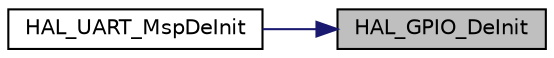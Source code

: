digraph "HAL_GPIO_DeInit"
{
 // LATEX_PDF_SIZE
  edge [fontname="Helvetica",fontsize="10",labelfontname="Helvetica",labelfontsize="10"];
  node [fontname="Helvetica",fontsize="10",shape=record];
  rankdir="RL";
  Node1 [label="HAL_GPIO_DeInit",height=0.2,width=0.4,color="black", fillcolor="grey75", style="filled", fontcolor="black",tooltip=" "];
  Node1 -> Node2 [dir="back",color="midnightblue",fontsize="10",style="solid",fontname="Helvetica"];
  Node2 [label="HAL_UART_MspDeInit",height=0.2,width=0.4,color="black", fillcolor="white", style="filled",URL="$group__UART__Exported__Functions__Group1.html#ga718f39804e3b910d738a0e1e46151188",tooltip="UART MSP De-Initialization This function freeze the hardware resources used in this example."];
}

